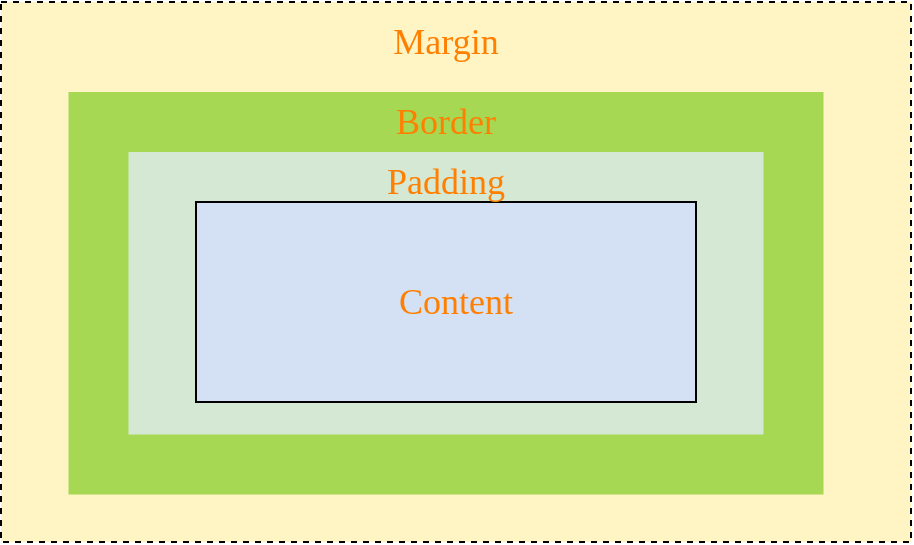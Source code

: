 <mxfile version="13.10.4" type="device"><diagram id="1vyKPNJAfyk7Yqi0zq2i" name="Page-1"><mxGraphModel dx="1422" dy="665" grid="1" gridSize="10" guides="1" tooltips="1" connect="1" arrows="1" fold="1" page="1" pageScale="1" pageWidth="827" pageHeight="1169" math="0" shadow="0"><root><mxCell id="0"/><mxCell id="1" parent="0"/><mxCell id="NTvnt8VOohoS3xE65Kg_-1" value="" style="rounded=0;whiteSpace=wrap;html=1;fontColor=#FF7F00;dashed=1;fillColor=#FFF4C3;" vertex="1" parent="1"><mxGeometry x="142.5" y="140" width="455" height="270" as="geometry"/></mxCell><mxCell id="NTvnt8VOohoS3xE65Kg_-2" value="" style="rounded=0;whiteSpace=wrap;html=1;fontColor=#FF7F00;strokeWidth=30;strokeColor=#a6d854;fillColor=#D5E8D4;" vertex="1" parent="1"><mxGeometry x="191.25" y="200" width="347.5" height="171.25" as="geometry"/></mxCell><mxCell id="NTvnt8VOohoS3xE65Kg_-3" value="" style="rounded=0;whiteSpace=wrap;html=1;fillColor=#D4E1F5;fontColor=#FF7F00;" vertex="1" parent="1"><mxGeometry x="240" y="240" width="250" height="100" as="geometry"/></mxCell><mxCell id="NTvnt8VOohoS3xE65Kg_-4" value="Content" style="text;html=1;strokeColor=none;fillColor=none;align=center;verticalAlign=middle;whiteSpace=wrap;rounded=0;fontSize=18;fontFamily=Comic Sans MS;fontColor=#FF7F00;" vertex="1" parent="1"><mxGeometry x="350" y="280" width="40" height="20" as="geometry"/></mxCell><mxCell id="NTvnt8VOohoS3xE65Kg_-5" value="Padding" style="text;html=1;strokeColor=none;fillColor=none;align=center;verticalAlign=middle;whiteSpace=wrap;rounded=0;fontSize=18;fontFamily=Comic Sans MS;fontColor=#FF7F00;" vertex="1" parent="1"><mxGeometry x="345" y="220" width="40" height="20" as="geometry"/></mxCell><mxCell id="NTvnt8VOohoS3xE65Kg_-6" value="Margin" style="text;html=1;strokeColor=none;fillColor=none;align=center;verticalAlign=middle;whiteSpace=wrap;rounded=0;fontSize=18;fontFamily=Comic Sans MS;fontColor=#FF7F00;" vertex="1" parent="1"><mxGeometry x="345" y="150" width="40" height="20" as="geometry"/></mxCell><mxCell id="NTvnt8VOohoS3xE65Kg_-8" value="Border" style="text;html=1;strokeColor=none;fillColor=none;align=center;verticalAlign=middle;whiteSpace=wrap;rounded=0;dashed=1;fontFamily=Comic Sans MS;fontSize=18;fontColor=#FF7F00;" vertex="1" parent="1"><mxGeometry x="345" y="190" width="40" height="20" as="geometry"/></mxCell></root></mxGraphModel></diagram></mxfile>